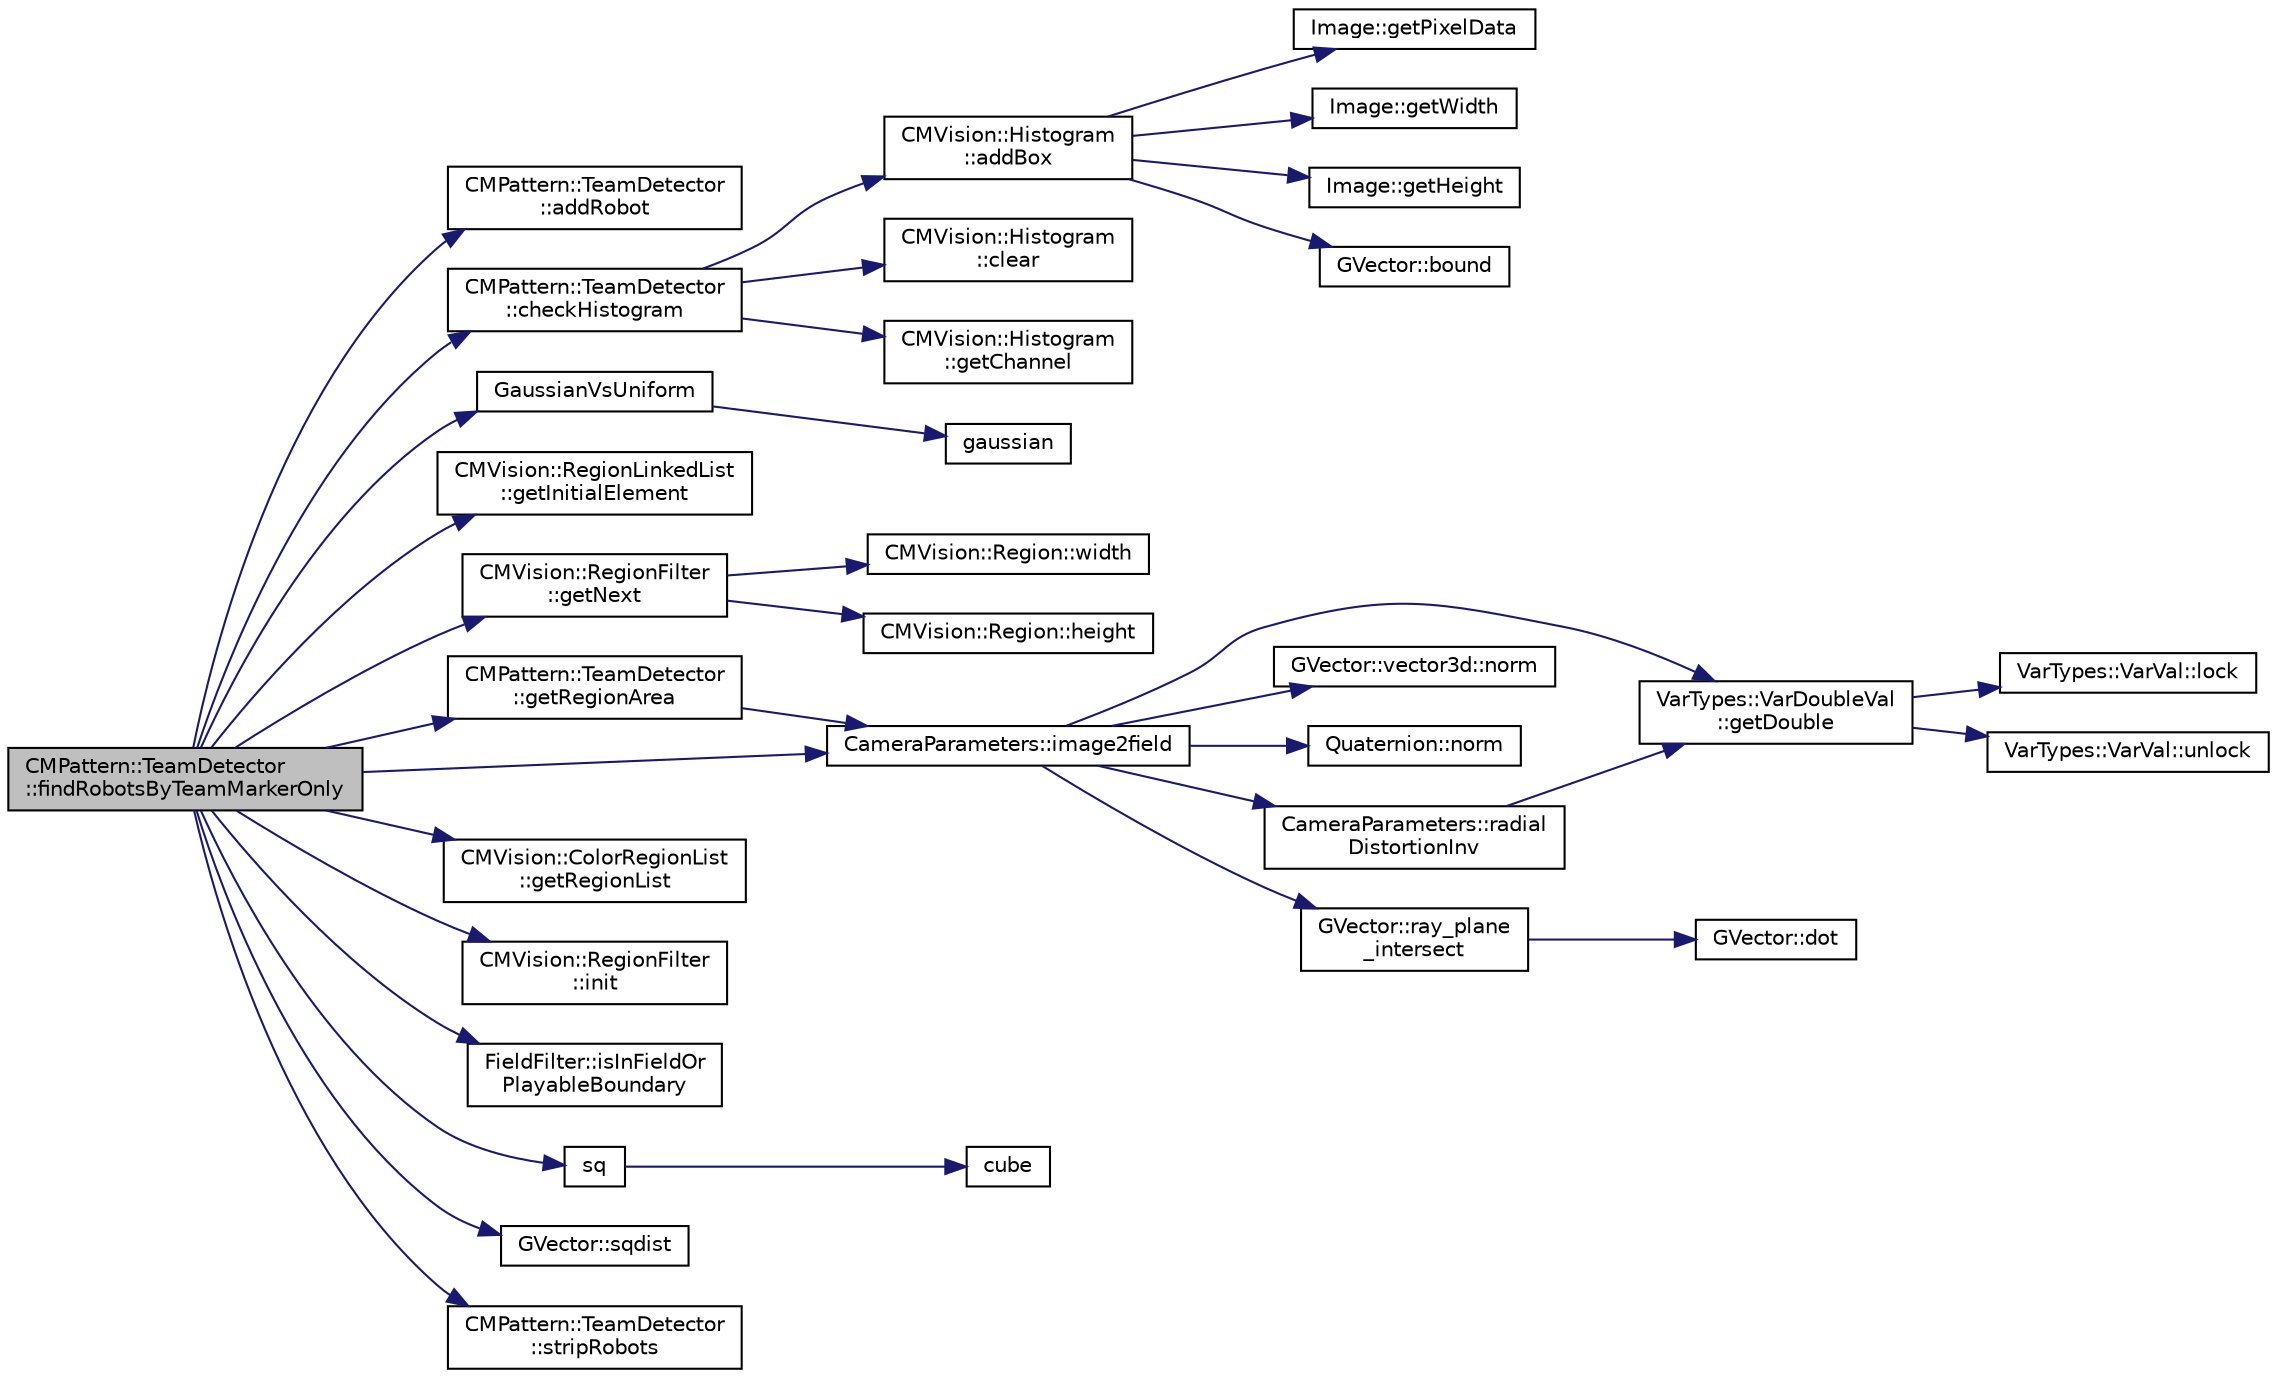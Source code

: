 digraph "CMPattern::TeamDetector::findRobotsByTeamMarkerOnly"
{
 // INTERACTIVE_SVG=YES
  edge [fontname="Helvetica",fontsize="10",labelfontname="Helvetica",labelfontsize="10"];
  node [fontname="Helvetica",fontsize="10",shape=record];
  rankdir="LR";
  Node1 [label="CMPattern::TeamDetector\l::findRobotsByTeamMarkerOnly",height=0.2,width=0.4,color="black", fillcolor="grey75", style="filled", fontcolor="black"];
  Node1 -> Node2 [color="midnightblue",fontsize="10",style="solid",fontname="Helvetica"];
  Node2 [label="CMPattern::TeamDetector\l::addRobot",height=0.2,width=0.4,color="black", fillcolor="white", style="filled",URL="$d2/dbb/class_c_m_pattern_1_1_team_detector.html#a2c3360d8236d0a5dff0d5cf0039bb47d"];
  Node1 -> Node3 [color="midnightblue",fontsize="10",style="solid",fontname="Helvetica"];
  Node3 [label="CMPattern::TeamDetector\l::checkHistogram",height=0.2,width=0.4,color="black", fillcolor="white", style="filled",URL="$d2/dbb/class_c_m_pattern_1_1_team_detector.html#a97dd5482cbae7db4833f7155bb66b12a"];
  Node3 -> Node4 [color="midnightblue",fontsize="10",style="solid",fontname="Helvetica"];
  Node4 [label="CMVision::Histogram\l::addBox",height=0.2,width=0.4,color="black", fillcolor="white", style="filled",URL="$de/d59/class_c_m_vision_1_1_histogram.html#aee548ba6c1f5efd9cb5506116462cf45"];
  Node4 -> Node5 [color="midnightblue",fontsize="10",style="solid",fontname="Helvetica"];
  Node5 [label="Image::getPixelData",height=0.2,width=0.4,color="black", fillcolor="white", style="filled",URL="$de/d73/class_image.html#adb1c63515c088b47f678251e4a47f677"];
  Node4 -> Node6 [color="midnightblue",fontsize="10",style="solid",fontname="Helvetica"];
  Node6 [label="Image::getWidth",height=0.2,width=0.4,color="black", fillcolor="white", style="filled",URL="$de/d73/class_image.html#afcc957626bd7f203422a2612547193f6"];
  Node4 -> Node7 [color="midnightblue",fontsize="10",style="solid",fontname="Helvetica"];
  Node7 [label="Image::getHeight",height=0.2,width=0.4,color="black", fillcolor="white", style="filled",URL="$de/d73/class_image.html#aada5318e6827064b9de69d2cf4eff2e3"];
  Node4 -> Node8 [color="midnightblue",fontsize="10",style="solid",fontname="Helvetica"];
  Node8 [label="GVector::bound",height=0.2,width=0.4,color="black", fillcolor="white", style="filled",URL="$d5/da9/namespace_g_vector.html#a64a68732d9c3151a31337ff0c1c7e21a"];
  Node3 -> Node9 [color="midnightblue",fontsize="10",style="solid",fontname="Helvetica"];
  Node9 [label="CMVision::Histogram\l::clear",height=0.2,width=0.4,color="black", fillcolor="white", style="filled",URL="$de/d59/class_c_m_vision_1_1_histogram.html#a4ddc280f4b0efd79b39d393c9397da92"];
  Node3 -> Node10 [color="midnightblue",fontsize="10",style="solid",fontname="Helvetica"];
  Node10 [label="CMVision::Histogram\l::getChannel",height=0.2,width=0.4,color="black", fillcolor="white", style="filled",URL="$de/d59/class_c_m_vision_1_1_histogram.html#ae4440da2a738fc7a361e4b037539a0c7"];
  Node1 -> Node11 [color="midnightblue",fontsize="10",style="solid",fontname="Helvetica"];
  Node11 [label="GaussianVsUniform",height=0.2,width=0.4,color="black", fillcolor="white", style="filled",URL="$d5/d1a/vis__util_8h.html#a9edfdfdb64ba26bc5587f26daf73ee6f"];
  Node11 -> Node12 [color="midnightblue",fontsize="10",style="solid",fontname="Helvetica"];
  Node12 [label="gaussian",height=0.2,width=0.4,color="black", fillcolor="white", style="filled",URL="$d5/d1a/vis__util_8h.html#aad8171d4ee3db91eb82a448507cf8e72"];
  Node1 -> Node13 [color="midnightblue",fontsize="10",style="solid",fontname="Helvetica"];
  Node13 [label="CMVision::RegionLinkedList\l::getInitialElement",height=0.2,width=0.4,color="black", fillcolor="white", style="filled",URL="$d0/d31/class_c_m_vision_1_1_region_linked_list.html#a050bb66288f16d475d0721e12a6b5a1a"];
  Node1 -> Node14 [color="midnightblue",fontsize="10",style="solid",fontname="Helvetica"];
  Node14 [label="CMVision::RegionFilter\l::getNext",height=0.2,width=0.4,color="black", fillcolor="white", style="filled",URL="$dd/dc1/class_c_m_vision_1_1_region_filter.html#aabe3bdfcff46463fcca6b754ba8357f0"];
  Node14 -> Node15 [color="midnightblue",fontsize="10",style="solid",fontname="Helvetica"];
  Node15 [label="CMVision::Region::width",height=0.2,width=0.4,color="black", fillcolor="white", style="filled",URL="$da/deb/class_c_m_vision_1_1_region.html#a5cfb505513f0f7c81b517c18f5370f21"];
  Node14 -> Node16 [color="midnightblue",fontsize="10",style="solid",fontname="Helvetica"];
  Node16 [label="CMVision::Region::height",height=0.2,width=0.4,color="black", fillcolor="white", style="filled",URL="$da/deb/class_c_m_vision_1_1_region.html#a0c2850ede04ce83e11dfcbbfbd4af60e"];
  Node1 -> Node17 [color="midnightblue",fontsize="10",style="solid",fontname="Helvetica"];
  Node17 [label="CMPattern::TeamDetector\l::getRegionArea",height=0.2,width=0.4,color="black", fillcolor="white", style="filled",URL="$d2/dbb/class_c_m_pattern_1_1_team_detector.html#a0cd950027b8af9062aefdf1c0479f0fb"];
  Node17 -> Node18 [color="midnightblue",fontsize="10",style="solid",fontname="Helvetica"];
  Node18 [label="CameraParameters::image2field",height=0.2,width=0.4,color="black", fillcolor="white", style="filled",URL="$d7/df2/class_camera_parameters.html#a11bfa7943e4fc90e3c798804eb28ea14"];
  Node18 -> Node19 [color="midnightblue",fontsize="10",style="solid",fontname="Helvetica"];
  Node19 [label="VarTypes::VarDoubleVal\l::getDouble",height=0.2,width=0.4,color="black", fillcolor="white", style="filled",URL="$db/d0f/class_var_types_1_1_var_double_val.html#aa5c9acfc3658e012d84481b9292a0b12",tooltip="get the value of this data-type "];
  Node19 -> Node20 [color="midnightblue",fontsize="10",style="solid",fontname="Helvetica"];
  Node20 [label="VarTypes::VarVal::lock",height=0.2,width=0.4,color="black", fillcolor="white", style="filled",URL="$d6/de8/class_var_types_1_1_var_val.html#a687df377b593f5ab5ac0b26d22728d4a"];
  Node19 -> Node21 [color="midnightblue",fontsize="10",style="solid",fontname="Helvetica"];
  Node21 [label="VarTypes::VarVal::unlock",height=0.2,width=0.4,color="black", fillcolor="white", style="filled",URL="$d6/de8/class_var_types_1_1_var_val.html#a6f1d886beb58366ce6c157b224ff26f8"];
  Node18 -> Node22 [color="midnightblue",fontsize="10",style="solid",fontname="Helvetica"];
  Node22 [label="GVector::vector3d::norm",height=0.2,width=0.4,color="black", fillcolor="white", style="filled",URL="$d7/db8/class_g_vector_1_1vector3d.html#a8a7623590f93853158a67b5abb4914c3"];
  Node18 -> Node23 [color="midnightblue",fontsize="10",style="solid",fontname="Helvetica"];
  Node23 [label="Quaternion::norm",height=0.2,width=0.4,color="black", fillcolor="white", style="filled",URL="$dc/de3/class_quaternion.html#a20fe03fa607e61bc318925cf90b735d6"];
  Node18 -> Node24 [color="midnightblue",fontsize="10",style="solid",fontname="Helvetica"];
  Node24 [label="CameraParameters::radial\lDistortionInv",height=0.2,width=0.4,color="black", fillcolor="white", style="filled",URL="$d7/df2/class_camera_parameters.html#a0213a75517c9290cef5a9a7e8bd278ce"];
  Node24 -> Node19 [color="midnightblue",fontsize="10",style="solid",fontname="Helvetica"];
  Node18 -> Node25 [color="midnightblue",fontsize="10",style="solid",fontname="Helvetica"];
  Node25 [label="GVector::ray_plane\l_intersect",height=0.2,width=0.4,color="black", fillcolor="white", style="filled",URL="$d5/da9/namespace_g_vector.html#aa796fc83cf89f0f82f883806760de343"];
  Node25 -> Node26 [color="midnightblue",fontsize="10",style="solid",fontname="Helvetica"];
  Node26 [label="GVector::dot",height=0.2,width=0.4,color="black", fillcolor="white", style="filled",URL="$d5/da9/namespace_g_vector.html#ada9b819d8266fe34bfb13b480a9a3107"];
  Node1 -> Node27 [color="midnightblue",fontsize="10",style="solid",fontname="Helvetica"];
  Node27 [label="CMVision::ColorRegionList\l::getRegionList",height=0.2,width=0.4,color="black", fillcolor="white", style="filled",URL="$d7/d03/class_c_m_vision_1_1_color_region_list.html#adb8f029e589d7531b87bc8339f5f3494"];
  Node1 -> Node18 [color="midnightblue",fontsize="10",style="solid",fontname="Helvetica"];
  Node1 -> Node28 [color="midnightblue",fontsize="10",style="solid",fontname="Helvetica"];
  Node28 [label="CMVision::RegionFilter\l::init",height=0.2,width=0.4,color="black", fillcolor="white", style="filled",URL="$dd/dc1/class_c_m_vision_1_1_region_filter.html#a95465441c0273db436e56228fdac794a"];
  Node1 -> Node29 [color="midnightblue",fontsize="10",style="solid",fontname="Helvetica"];
  Node29 [label="FieldFilter::isInFieldOr\lPlayableBoundary",height=0.2,width=0.4,color="black", fillcolor="white", style="filled",URL="$d7/d00/class_field_filter.html#a2a34ba0d9e392976d1060094e80eeec4",tooltip="check whether a point is within the legal field or the boundary (but not the referee walking area) ..."];
  Node1 -> Node30 [color="midnightblue",fontsize="10",style="solid",fontname="Helvetica"];
  Node30 [label="sq",height=0.2,width=0.4,color="black", fillcolor="white", style="filled",URL="$d0/d36/ssl-vision_2src_2shared_2util_2util_8h.html#a3b1068ff735e10f55f41821d89366a33"];
  Node30 -> Node31 [color="midnightblue",fontsize="10",style="solid",fontname="Helvetica"];
  Node31 [label="cube",height=0.2,width=0.4,color="black", fillcolor="white", style="filled",URL="$d0/d36/ssl-vision_2src_2shared_2util_2util_8h.html#aa6b59015782f26bdfcd1b9660fb471e2"];
  Node1 -> Node32 [color="midnightblue",fontsize="10",style="solid",fontname="Helvetica"];
  Node32 [label="GVector::sqdist",height=0.2,width=0.4,color="black", fillcolor="white", style="filled",URL="$d5/da9/namespace_g_vector.html#af401b85f12b765cd8b9758262fc50601"];
  Node1 -> Node33 [color="midnightblue",fontsize="10",style="solid",fontname="Helvetica"];
  Node33 [label="CMPattern::TeamDetector\l::stripRobots",height=0.2,width=0.4,color="black", fillcolor="white", style="filled",URL="$d2/dbb/class_c_m_pattern_1_1_team_detector.html#af5bc8d5bf140b50efd8ef88ea3440a5a"];
}
